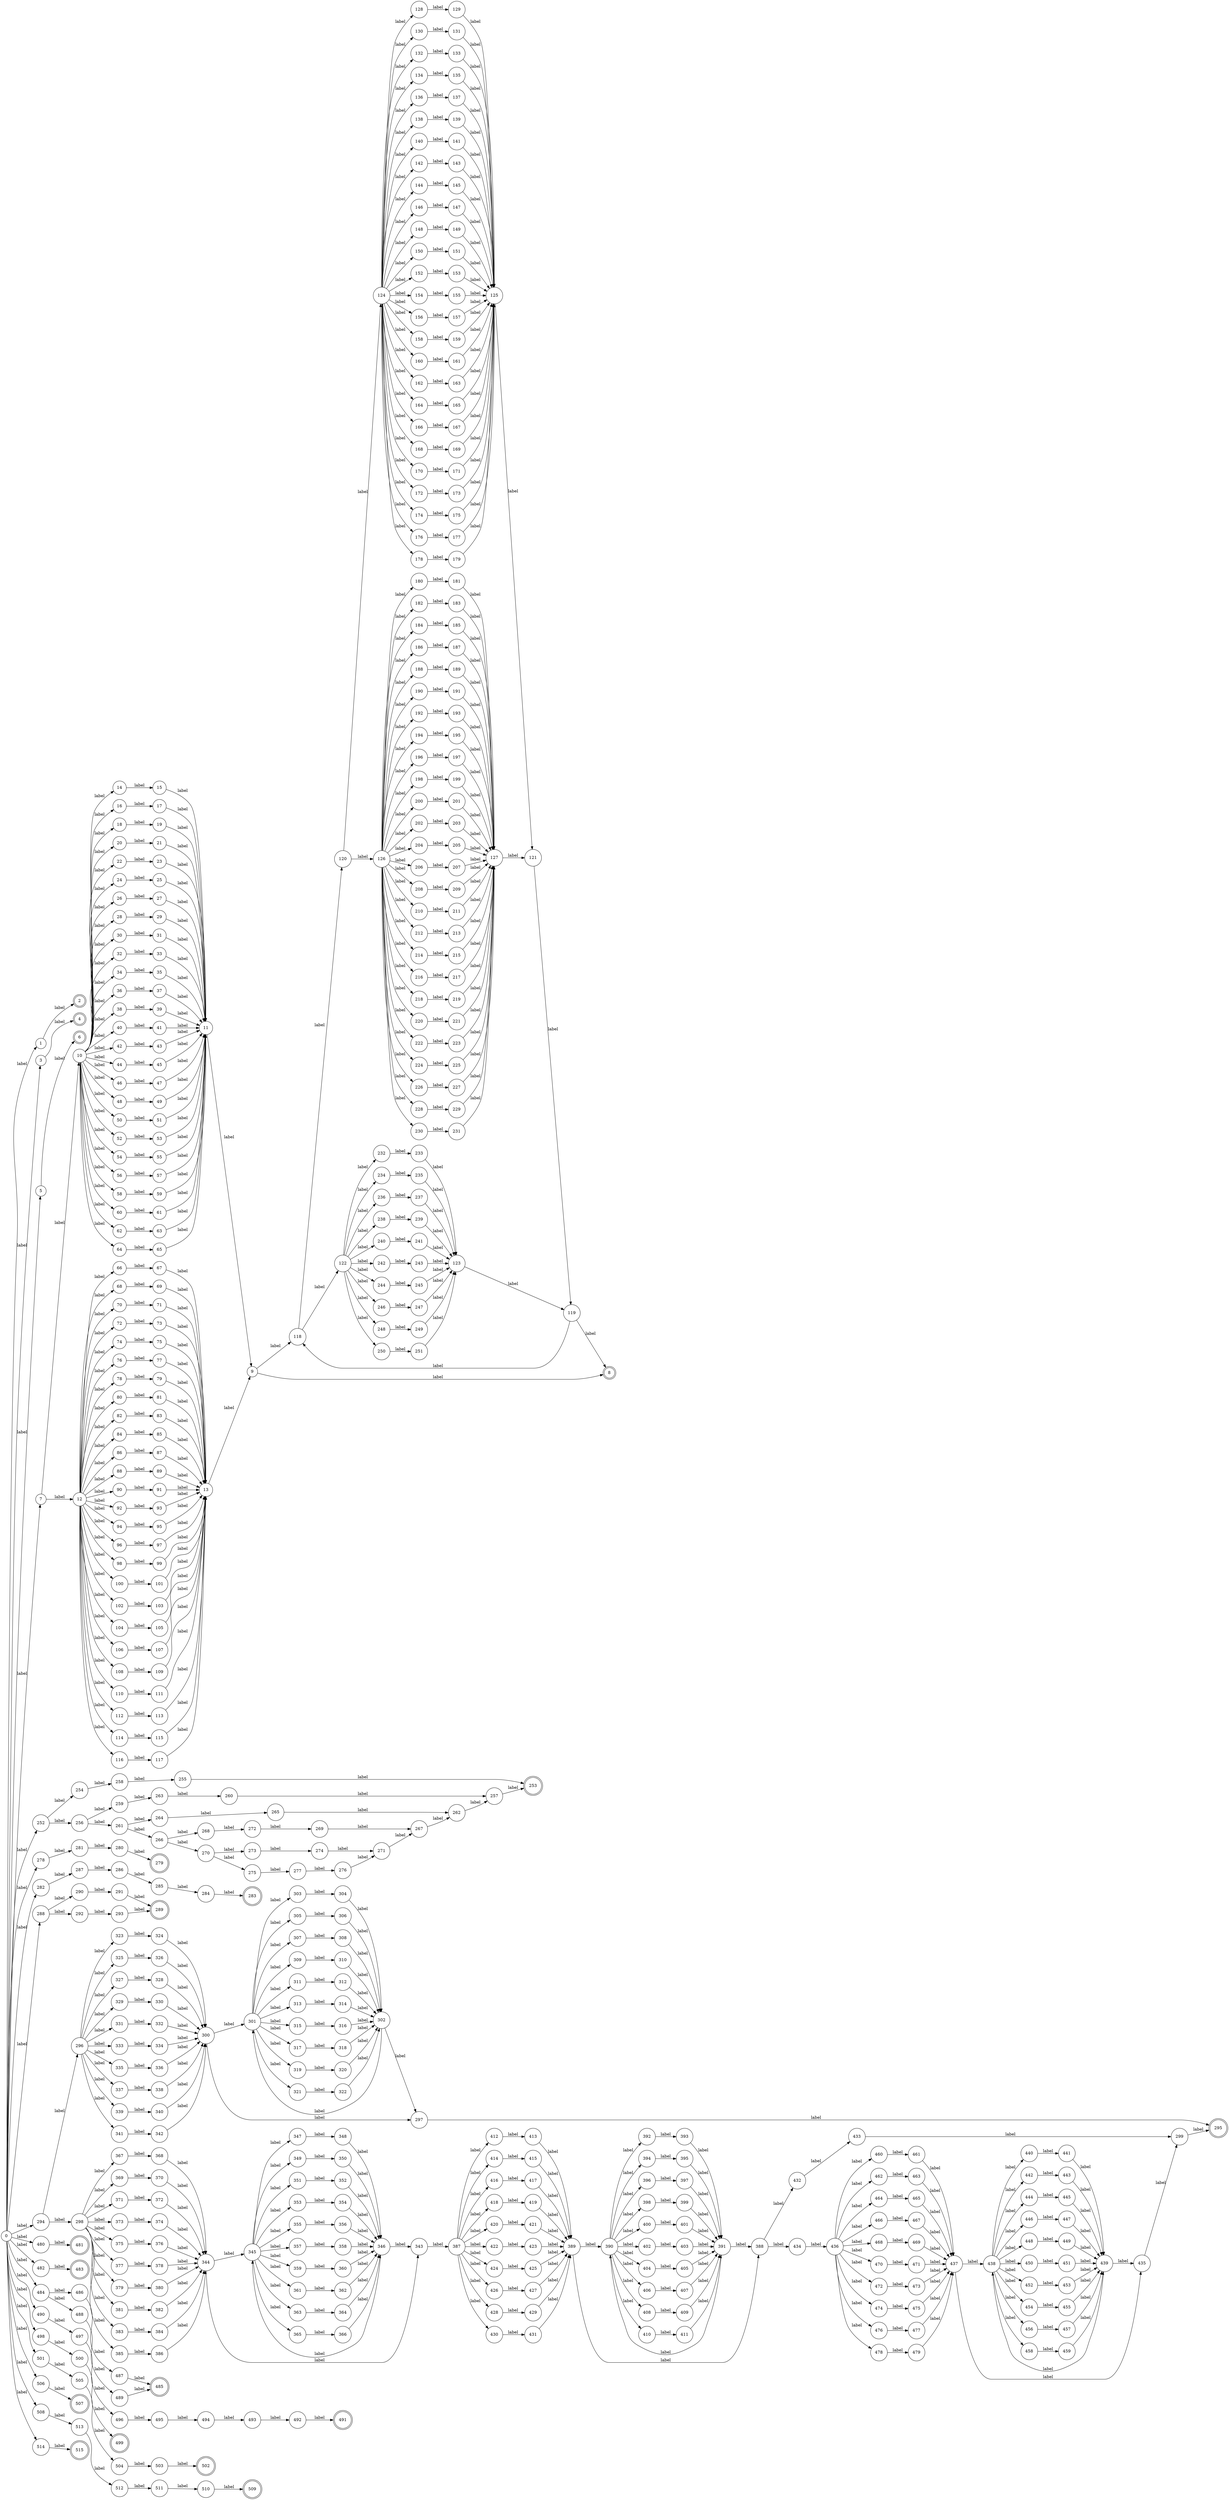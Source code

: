 digraph G {
    rankdir=LR;
    layout = "dot";
    "0" [label="0" shape=circle];
    "0" -> "1" [label="label"];
    "1" [label="1" shape=circle];
    "1" -> "2" [label="label"];
    "2" [label="2" shape=doublecircle];
    "0" -> "3" [label="label"];
    "3" [label="3" shape=circle];
    "3" -> "4" [label="label"];
    "4" [label="4" shape=doublecircle];
    "0" -> "5" [label="label"];
    "5" [label="5" shape=circle];
    "5" -> "6" [label="label"];
    "6" [label="6" shape=doublecircle];
    "0" -> "7" [label="label"];
    "7" [label="7" shape=circle];
    "7" -> "10" [label="label"];
    "10" [label="10" shape=circle];
    "10" -> "14" [label="label"];
    "14" [label="14" shape=circle];
    "14" -> "15" [label="label"];
    "15" [label="15" shape=circle];
    "15" -> "11" [label="label"];
    "11" [label="11" shape=circle];
    "11" -> "9" [label="label"];
    "9" [label="9" shape=circle];
    "9" -> "118" [label="label"];
    "118" [label="118" shape=circle];
    "118" -> "120" [label="label"];
    "120" [label="120" shape=circle];
    "120" -> "124" [label="label"];
    "124" [label="124" shape=circle];
    "124" -> "128" [label="label"];
    "128" [label="128" shape=circle];
    "128" -> "129" [label="label"];
    "129" [label="129" shape=circle];
    "129" -> "125" [label="label"];
    "125" [label="125" shape=circle];
    "125" -> "121" [label="label"];
    "121" [label="121" shape=circle];
    "121" -> "119" [label="label"];
    "119" [label="119" shape=circle];
    "119" -> "118" [label="label"];
    "119" -> "8" [label="label"];
    "8" [label="8" shape=doublecircle];
    "124" -> "130" [label="label"];
    "130" [label="130" shape=circle];
    "130" -> "131" [label="label"];
    "131" [label="131" shape=circle];
    "131" -> "125" [label="label"];
    "124" -> "132" [label="label"];
    "132" [label="132" shape=circle];
    "132" -> "133" [label="label"];
    "133" [label="133" shape=circle];
    "133" -> "125" [label="label"];
    "124" -> "134" [label="label"];
    "134" [label="134" shape=circle];
    "134" -> "135" [label="label"];
    "135" [label="135" shape=circle];
    "135" -> "125" [label="label"];
    "124" -> "136" [label="label"];
    "136" [label="136" shape=circle];
    "136" -> "137" [label="label"];
    "137" [label="137" shape=circle];
    "137" -> "125" [label="label"];
    "124" -> "138" [label="label"];
    "138" [label="138" shape=circle];
    "138" -> "139" [label="label"];
    "139" [label="139" shape=circle];
    "139" -> "125" [label="label"];
    "124" -> "140" [label="label"];
    "140" [label="140" shape=circle];
    "140" -> "141" [label="label"];
    "141" [label="141" shape=circle];
    "141" -> "125" [label="label"];
    "124" -> "142" [label="label"];
    "142" [label="142" shape=circle];
    "142" -> "143" [label="label"];
    "143" [label="143" shape=circle];
    "143" -> "125" [label="label"];
    "124" -> "144" [label="label"];
    "144" [label="144" shape=circle];
    "144" -> "145" [label="label"];
    "145" [label="145" shape=circle];
    "145" -> "125" [label="label"];
    "124" -> "146" [label="label"];
    "146" [label="146" shape=circle];
    "146" -> "147" [label="label"];
    "147" [label="147" shape=circle];
    "147" -> "125" [label="label"];
    "124" -> "148" [label="label"];
    "148" [label="148" shape=circle];
    "148" -> "149" [label="label"];
    "149" [label="149" shape=circle];
    "149" -> "125" [label="label"];
    "124" -> "150" [label="label"];
    "150" [label="150" shape=circle];
    "150" -> "151" [label="label"];
    "151" [label="151" shape=circle];
    "151" -> "125" [label="label"];
    "124" -> "152" [label="label"];
    "152" [label="152" shape=circle];
    "152" -> "153" [label="label"];
    "153" [label="153" shape=circle];
    "153" -> "125" [label="label"];
    "124" -> "154" [label="label"];
    "154" [label="154" shape=circle];
    "154" -> "155" [label="label"];
    "155" [label="155" shape=circle];
    "155" -> "125" [label="label"];
    "124" -> "156" [label="label"];
    "156" [label="156" shape=circle];
    "156" -> "157" [label="label"];
    "157" [label="157" shape=circle];
    "157" -> "125" [label="label"];
    "124" -> "158" [label="label"];
    "158" [label="158" shape=circle];
    "158" -> "159" [label="label"];
    "159" [label="159" shape=circle];
    "159" -> "125" [label="label"];
    "124" -> "160" [label="label"];
    "160" [label="160" shape=circle];
    "160" -> "161" [label="label"];
    "161" [label="161" shape=circle];
    "161" -> "125" [label="label"];
    "124" -> "162" [label="label"];
    "162" [label="162" shape=circle];
    "162" -> "163" [label="label"];
    "163" [label="163" shape=circle];
    "163" -> "125" [label="label"];
    "124" -> "164" [label="label"];
    "164" [label="164" shape=circle];
    "164" -> "165" [label="label"];
    "165" [label="165" shape=circle];
    "165" -> "125" [label="label"];
    "124" -> "166" [label="label"];
    "166" [label="166" shape=circle];
    "166" -> "167" [label="label"];
    "167" [label="167" shape=circle];
    "167" -> "125" [label="label"];
    "124" -> "168" [label="label"];
    "168" [label="168" shape=circle];
    "168" -> "169" [label="label"];
    "169" [label="169" shape=circle];
    "169" -> "125" [label="label"];
    "124" -> "170" [label="label"];
    "170" [label="170" shape=circle];
    "170" -> "171" [label="label"];
    "171" [label="171" shape=circle];
    "171" -> "125" [label="label"];
    "124" -> "172" [label="label"];
    "172" [label="172" shape=circle];
    "172" -> "173" [label="label"];
    "173" [label="173" shape=circle];
    "173" -> "125" [label="label"];
    "124" -> "174" [label="label"];
    "174" [label="174" shape=circle];
    "174" -> "175" [label="label"];
    "175" [label="175" shape=circle];
    "175" -> "125" [label="label"];
    "124" -> "176" [label="label"];
    "176" [label="176" shape=circle];
    "176" -> "177" [label="label"];
    "177" [label="177" shape=circle];
    "177" -> "125" [label="label"];
    "124" -> "178" [label="label"];
    "178" [label="178" shape=circle];
    "178" -> "179" [label="label"];
    "179" [label="179" shape=circle];
    "179" -> "125" [label="label"];
    "120" -> "126" [label="label"];
    "126" [label="126" shape=circle];
    "126" -> "180" [label="label"];
    "180" [label="180" shape=circle];
    "180" -> "181" [label="label"];
    "181" [label="181" shape=circle];
    "181" -> "127" [label="label"];
    "127" [label="127" shape=circle];
    "127" -> "121" [label="label"];
    "126" -> "182" [label="label"];
    "182" [label="182" shape=circle];
    "182" -> "183" [label="label"];
    "183" [label="183" shape=circle];
    "183" -> "127" [label="label"];
    "126" -> "184" [label="label"];
    "184" [label="184" shape=circle];
    "184" -> "185" [label="label"];
    "185" [label="185" shape=circle];
    "185" -> "127" [label="label"];
    "126" -> "186" [label="label"];
    "186" [label="186" shape=circle];
    "186" -> "187" [label="label"];
    "187" [label="187" shape=circle];
    "187" -> "127" [label="label"];
    "126" -> "188" [label="label"];
    "188" [label="188" shape=circle];
    "188" -> "189" [label="label"];
    "189" [label="189" shape=circle];
    "189" -> "127" [label="label"];
    "126" -> "190" [label="label"];
    "190" [label="190" shape=circle];
    "190" -> "191" [label="label"];
    "191" [label="191" shape=circle];
    "191" -> "127" [label="label"];
    "126" -> "192" [label="label"];
    "192" [label="192" shape=circle];
    "192" -> "193" [label="label"];
    "193" [label="193" shape=circle];
    "193" -> "127" [label="label"];
    "126" -> "194" [label="label"];
    "194" [label="194" shape=circle];
    "194" -> "195" [label="label"];
    "195" [label="195" shape=circle];
    "195" -> "127" [label="label"];
    "126" -> "196" [label="label"];
    "196" [label="196" shape=circle];
    "196" -> "197" [label="label"];
    "197" [label="197" shape=circle];
    "197" -> "127" [label="label"];
    "126" -> "198" [label="label"];
    "198" [label="198" shape=circle];
    "198" -> "199" [label="label"];
    "199" [label="199" shape=circle];
    "199" -> "127" [label="label"];
    "126" -> "200" [label="label"];
    "200" [label="200" shape=circle];
    "200" -> "201" [label="label"];
    "201" [label="201" shape=circle];
    "201" -> "127" [label="label"];
    "126" -> "202" [label="label"];
    "202" [label="202" shape=circle];
    "202" -> "203" [label="label"];
    "203" [label="203" shape=circle];
    "203" -> "127" [label="label"];
    "126" -> "204" [label="label"];
    "204" [label="204" shape=circle];
    "204" -> "205" [label="label"];
    "205" [label="205" shape=circle];
    "205" -> "127" [label="label"];
    "126" -> "206" [label="label"];
    "206" [label="206" shape=circle];
    "206" -> "207" [label="label"];
    "207" [label="207" shape=circle];
    "207" -> "127" [label="label"];
    "126" -> "208" [label="label"];
    "208" [label="208" shape=circle];
    "208" -> "209" [label="label"];
    "209" [label="209" shape=circle];
    "209" -> "127" [label="label"];
    "126" -> "210" [label="label"];
    "210" [label="210" shape=circle];
    "210" -> "211" [label="label"];
    "211" [label="211" shape=circle];
    "211" -> "127" [label="label"];
    "126" -> "212" [label="label"];
    "212" [label="212" shape=circle];
    "212" -> "213" [label="label"];
    "213" [label="213" shape=circle];
    "213" -> "127" [label="label"];
    "126" -> "214" [label="label"];
    "214" [label="214" shape=circle];
    "214" -> "215" [label="label"];
    "215" [label="215" shape=circle];
    "215" -> "127" [label="label"];
    "126" -> "216" [label="label"];
    "216" [label="216" shape=circle];
    "216" -> "217" [label="label"];
    "217" [label="217" shape=circle];
    "217" -> "127" [label="label"];
    "126" -> "218" [label="label"];
    "218" [label="218" shape=circle];
    "218" -> "219" [label="label"];
    "219" [label="219" shape=circle];
    "219" -> "127" [label="label"];
    "126" -> "220" [label="label"];
    "220" [label="220" shape=circle];
    "220" -> "221" [label="label"];
    "221" [label="221" shape=circle];
    "221" -> "127" [label="label"];
    "126" -> "222" [label="label"];
    "222" [label="222" shape=circle];
    "222" -> "223" [label="label"];
    "223" [label="223" shape=circle];
    "223" -> "127" [label="label"];
    "126" -> "224" [label="label"];
    "224" [label="224" shape=circle];
    "224" -> "225" [label="label"];
    "225" [label="225" shape=circle];
    "225" -> "127" [label="label"];
    "126" -> "226" [label="label"];
    "226" [label="226" shape=circle];
    "226" -> "227" [label="label"];
    "227" [label="227" shape=circle];
    "227" -> "127" [label="label"];
    "126" -> "228" [label="label"];
    "228" [label="228" shape=circle];
    "228" -> "229" [label="label"];
    "229" [label="229" shape=circle];
    "229" -> "127" [label="label"];
    "126" -> "230" [label="label"];
    "230" [label="230" shape=circle];
    "230" -> "231" [label="label"];
    "231" [label="231" shape=circle];
    "231" -> "127" [label="label"];
    "118" -> "122" [label="label"];
    "122" [label="122" shape=circle];
    "122" -> "232" [label="label"];
    "232" [label="232" shape=circle];
    "232" -> "233" [label="label"];
    "233" [label="233" shape=circle];
    "233" -> "123" [label="label"];
    "123" [label="123" shape=circle];
    "123" -> "119" [label="label"];
    "122" -> "234" [label="label"];
    "234" [label="234" shape=circle];
    "234" -> "235" [label="label"];
    "235" [label="235" shape=circle];
    "235" -> "123" [label="label"];
    "122" -> "236" [label="label"];
    "236" [label="236" shape=circle];
    "236" -> "237" [label="label"];
    "237" [label="237" shape=circle];
    "237" -> "123" [label="label"];
    "122" -> "238" [label="label"];
    "238" [label="238" shape=circle];
    "238" -> "239" [label="label"];
    "239" [label="239" shape=circle];
    "239" -> "123" [label="label"];
    "122" -> "240" [label="label"];
    "240" [label="240" shape=circle];
    "240" -> "241" [label="label"];
    "241" [label="241" shape=circle];
    "241" -> "123" [label="label"];
    "122" -> "242" [label="label"];
    "242" [label="242" shape=circle];
    "242" -> "243" [label="label"];
    "243" [label="243" shape=circle];
    "243" -> "123" [label="label"];
    "122" -> "244" [label="label"];
    "244" [label="244" shape=circle];
    "244" -> "245" [label="label"];
    "245" [label="245" shape=circle];
    "245" -> "123" [label="label"];
    "122" -> "246" [label="label"];
    "246" [label="246" shape=circle];
    "246" -> "247" [label="label"];
    "247" [label="247" shape=circle];
    "247" -> "123" [label="label"];
    "122" -> "248" [label="label"];
    "248" [label="248" shape=circle];
    "248" -> "249" [label="label"];
    "249" [label="249" shape=circle];
    "249" -> "123" [label="label"];
    "122" -> "250" [label="label"];
    "250" [label="250" shape=circle];
    "250" -> "251" [label="label"];
    "251" [label="251" shape=circle];
    "251" -> "123" [label="label"];
    "9" -> "8" [label="label"];
    "10" -> "16" [label="label"];
    "16" [label="16" shape=circle];
    "16" -> "17" [label="label"];
    "17" [label="17" shape=circle];
    "17" -> "11" [label="label"];
    "10" -> "18" [label="label"];
    "18" [label="18" shape=circle];
    "18" -> "19" [label="label"];
    "19" [label="19" shape=circle];
    "19" -> "11" [label="label"];
    "10" -> "20" [label="label"];
    "20" [label="20" shape=circle];
    "20" -> "21" [label="label"];
    "21" [label="21" shape=circle];
    "21" -> "11" [label="label"];
    "10" -> "22" [label="label"];
    "22" [label="22" shape=circle];
    "22" -> "23" [label="label"];
    "23" [label="23" shape=circle];
    "23" -> "11" [label="label"];
    "10" -> "24" [label="label"];
    "24" [label="24" shape=circle];
    "24" -> "25" [label="label"];
    "25" [label="25" shape=circle];
    "25" -> "11" [label="label"];
    "10" -> "26" [label="label"];
    "26" [label="26" shape=circle];
    "26" -> "27" [label="label"];
    "27" [label="27" shape=circle];
    "27" -> "11" [label="label"];
    "10" -> "28" [label="label"];
    "28" [label="28" shape=circle];
    "28" -> "29" [label="label"];
    "29" [label="29" shape=circle];
    "29" -> "11" [label="label"];
    "10" -> "30" [label="label"];
    "30" [label="30" shape=circle];
    "30" -> "31" [label="label"];
    "31" [label="31" shape=circle];
    "31" -> "11" [label="label"];
    "10" -> "32" [label="label"];
    "32" [label="32" shape=circle];
    "32" -> "33" [label="label"];
    "33" [label="33" shape=circle];
    "33" -> "11" [label="label"];
    "10" -> "34" [label="label"];
    "34" [label="34" shape=circle];
    "34" -> "35" [label="label"];
    "35" [label="35" shape=circle];
    "35" -> "11" [label="label"];
    "10" -> "36" [label="label"];
    "36" [label="36" shape=circle];
    "36" -> "37" [label="label"];
    "37" [label="37" shape=circle];
    "37" -> "11" [label="label"];
    "10" -> "38" [label="label"];
    "38" [label="38" shape=circle];
    "38" -> "39" [label="label"];
    "39" [label="39" shape=circle];
    "39" -> "11" [label="label"];
    "10" -> "40" [label="label"];
    "40" [label="40" shape=circle];
    "40" -> "41" [label="label"];
    "41" [label="41" shape=circle];
    "41" -> "11" [label="label"];
    "10" -> "42" [label="label"];
    "42" [label="42" shape=circle];
    "42" -> "43" [label="label"];
    "43" [label="43" shape=circle];
    "43" -> "11" [label="label"];
    "10" -> "44" [label="label"];
    "44" [label="44" shape=circle];
    "44" -> "45" [label="label"];
    "45" [label="45" shape=circle];
    "45" -> "11" [label="label"];
    "10" -> "46" [label="label"];
    "46" [label="46" shape=circle];
    "46" -> "47" [label="label"];
    "47" [label="47" shape=circle];
    "47" -> "11" [label="label"];
    "10" -> "48" [label="label"];
    "48" [label="48" shape=circle];
    "48" -> "49" [label="label"];
    "49" [label="49" shape=circle];
    "49" -> "11" [label="label"];
    "10" -> "50" [label="label"];
    "50" [label="50" shape=circle];
    "50" -> "51" [label="label"];
    "51" [label="51" shape=circle];
    "51" -> "11" [label="label"];
    "10" -> "52" [label="label"];
    "52" [label="52" shape=circle];
    "52" -> "53" [label="label"];
    "53" [label="53" shape=circle];
    "53" -> "11" [label="label"];
    "10" -> "54" [label="label"];
    "54" [label="54" shape=circle];
    "54" -> "55" [label="label"];
    "55" [label="55" shape=circle];
    "55" -> "11" [label="label"];
    "10" -> "56" [label="label"];
    "56" [label="56" shape=circle];
    "56" -> "57" [label="label"];
    "57" [label="57" shape=circle];
    "57" -> "11" [label="label"];
    "10" -> "58" [label="label"];
    "58" [label="58" shape=circle];
    "58" -> "59" [label="label"];
    "59" [label="59" shape=circle];
    "59" -> "11" [label="label"];
    "10" -> "60" [label="label"];
    "60" [label="60" shape=circle];
    "60" -> "61" [label="label"];
    "61" [label="61" shape=circle];
    "61" -> "11" [label="label"];
    "10" -> "62" [label="label"];
    "62" [label="62" shape=circle];
    "62" -> "63" [label="label"];
    "63" [label="63" shape=circle];
    "63" -> "11" [label="label"];
    "10" -> "64" [label="label"];
    "64" [label="64" shape=circle];
    "64" -> "65" [label="label"];
    "65" [label="65" shape=circle];
    "65" -> "11" [label="label"];
    "7" -> "12" [label="label"];
    "12" [label="12" shape=circle];
    "12" -> "66" [label="label"];
    "66" [label="66" shape=circle];
    "66" -> "67" [label="label"];
    "67" [label="67" shape=circle];
    "67" -> "13" [label="label"];
    "13" [label="13" shape=circle];
    "13" -> "9" [label="label"];
    "12" -> "68" [label="label"];
    "68" [label="68" shape=circle];
    "68" -> "69" [label="label"];
    "69" [label="69" shape=circle];
    "69" -> "13" [label="label"];
    "12" -> "70" [label="label"];
    "70" [label="70" shape=circle];
    "70" -> "71" [label="label"];
    "71" [label="71" shape=circle];
    "71" -> "13" [label="label"];
    "12" -> "72" [label="label"];
    "72" [label="72" shape=circle];
    "72" -> "73" [label="label"];
    "73" [label="73" shape=circle];
    "73" -> "13" [label="label"];
    "12" -> "74" [label="label"];
    "74" [label="74" shape=circle];
    "74" -> "75" [label="label"];
    "75" [label="75" shape=circle];
    "75" -> "13" [label="label"];
    "12" -> "76" [label="label"];
    "76" [label="76" shape=circle];
    "76" -> "77" [label="label"];
    "77" [label="77" shape=circle];
    "77" -> "13" [label="label"];
    "12" -> "78" [label="label"];
    "78" [label="78" shape=circle];
    "78" -> "79" [label="label"];
    "79" [label="79" shape=circle];
    "79" -> "13" [label="label"];
    "12" -> "80" [label="label"];
    "80" [label="80" shape=circle];
    "80" -> "81" [label="label"];
    "81" [label="81" shape=circle];
    "81" -> "13" [label="label"];
    "12" -> "82" [label="label"];
    "82" [label="82" shape=circle];
    "82" -> "83" [label="label"];
    "83" [label="83" shape=circle];
    "83" -> "13" [label="label"];
    "12" -> "84" [label="label"];
    "84" [label="84" shape=circle];
    "84" -> "85" [label="label"];
    "85" [label="85" shape=circle];
    "85" -> "13" [label="label"];
    "12" -> "86" [label="label"];
    "86" [label="86" shape=circle];
    "86" -> "87" [label="label"];
    "87" [label="87" shape=circle];
    "87" -> "13" [label="label"];
    "12" -> "88" [label="label"];
    "88" [label="88" shape=circle];
    "88" -> "89" [label="label"];
    "89" [label="89" shape=circle];
    "89" -> "13" [label="label"];
    "12" -> "90" [label="label"];
    "90" [label="90" shape=circle];
    "90" -> "91" [label="label"];
    "91" [label="91" shape=circle];
    "91" -> "13" [label="label"];
    "12" -> "92" [label="label"];
    "92" [label="92" shape=circle];
    "92" -> "93" [label="label"];
    "93" [label="93" shape=circle];
    "93" -> "13" [label="label"];
    "12" -> "94" [label="label"];
    "94" [label="94" shape=circle];
    "94" -> "95" [label="label"];
    "95" [label="95" shape=circle];
    "95" -> "13" [label="label"];
    "12" -> "96" [label="label"];
    "96" [label="96" shape=circle];
    "96" -> "97" [label="label"];
    "97" [label="97" shape=circle];
    "97" -> "13" [label="label"];
    "12" -> "98" [label="label"];
    "98" [label="98" shape=circle];
    "98" -> "99" [label="label"];
    "99" [label="99" shape=circle];
    "99" -> "13" [label="label"];
    "12" -> "100" [label="label"];
    "100" [label="100" shape=circle];
    "100" -> "101" [label="label"];
    "101" [label="101" shape=circle];
    "101" -> "13" [label="label"];
    "12" -> "102" [label="label"];
    "102" [label="102" shape=circle];
    "102" -> "103" [label="label"];
    "103" [label="103" shape=circle];
    "103" -> "13" [label="label"];
    "12" -> "104" [label="label"];
    "104" [label="104" shape=circle];
    "104" -> "105" [label="label"];
    "105" [label="105" shape=circle];
    "105" -> "13" [label="label"];
    "12" -> "106" [label="label"];
    "106" [label="106" shape=circle];
    "106" -> "107" [label="label"];
    "107" [label="107" shape=circle];
    "107" -> "13" [label="label"];
    "12" -> "108" [label="label"];
    "108" [label="108" shape=circle];
    "108" -> "109" [label="label"];
    "109" [label="109" shape=circle];
    "109" -> "13" [label="label"];
    "12" -> "110" [label="label"];
    "110" [label="110" shape=circle];
    "110" -> "111" [label="label"];
    "111" [label="111" shape=circle];
    "111" -> "13" [label="label"];
    "12" -> "112" [label="label"];
    "112" [label="112" shape=circle];
    "112" -> "113" [label="label"];
    "113" [label="113" shape=circle];
    "113" -> "13" [label="label"];
    "12" -> "114" [label="label"];
    "114" [label="114" shape=circle];
    "114" -> "115" [label="label"];
    "115" [label="115" shape=circle];
    "115" -> "13" [label="label"];
    "12" -> "116" [label="label"];
    "116" [label="116" shape=circle];
    "116" -> "117" [label="label"];
    "117" [label="117" shape=circle];
    "117" -> "13" [label="label"];
    "0" -> "252" [label="label"];
    "252" [label="252" shape=circle];
    "252" -> "254" [label="label"];
    "254" [label="254" shape=circle];
    "254" -> "258" [label="label"];
    "258" [label="258" shape=circle];
    "258" -> "255" [label="label"];
    "255" [label="255" shape=circle];
    "255" -> "253" [label="label"];
    "253" [label="253" shape=doublecircle];
    "252" -> "256" [label="label"];
    "256" [label="256" shape=circle];
    "256" -> "259" [label="label"];
    "259" [label="259" shape=circle];
    "259" -> "263" [label="label"];
    "263" [label="263" shape=circle];
    "263" -> "260" [label="label"];
    "260" [label="260" shape=circle];
    "260" -> "257" [label="label"];
    "257" [label="257" shape=circle];
    "257" -> "253" [label="label"];
    "256" -> "261" [label="label"];
    "261" [label="261" shape=circle];
    "261" -> "264" [label="label"];
    "264" [label="264" shape=circle];
    "264" -> "265" [label="label"];
    "265" [label="265" shape=circle];
    "265" -> "262" [label="label"];
    "262" [label="262" shape=circle];
    "262" -> "257" [label="label"];
    "261" -> "266" [label="label"];
    "266" [label="266" shape=circle];
    "266" -> "268" [label="label"];
    "268" [label="268" shape=circle];
    "268" -> "272" [label="label"];
    "272" [label="272" shape=circle];
    "272" -> "269" [label="label"];
    "269" [label="269" shape=circle];
    "269" -> "267" [label="label"];
    "267" [label="267" shape=circle];
    "267" -> "262" [label="label"];
    "266" -> "270" [label="label"];
    "270" [label="270" shape=circle];
    "270" -> "273" [label="label"];
    "273" [label="273" shape=circle];
    "273" -> "274" [label="label"];
    "274" [label="274" shape=circle];
    "274" -> "271" [label="label"];
    "271" [label="271" shape=circle];
    "271" -> "267" [label="label"];
    "270" -> "275" [label="label"];
    "275" [label="275" shape=circle];
    "275" -> "277" [label="label"];
    "277" [label="277" shape=circle];
    "277" -> "276" [label="label"];
    "276" [label="276" shape=circle];
    "276" -> "271" [label="label"];
    "0" -> "278" [label="label"];
    "278" [label="278" shape=circle];
    "278" -> "281" [label="label"];
    "281" [label="281" shape=circle];
    "281" -> "280" [label="label"];
    "280" [label="280" shape=circle];
    "280" -> "279" [label="label"];
    "279" [label="279" shape=doublecircle];
    "0" -> "282" [label="label"];
    "282" [label="282" shape=circle];
    "282" -> "287" [label="label"];
    "287" [label="287" shape=circle];
    "287" -> "286" [label="label"];
    "286" [label="286" shape=circle];
    "286" -> "285" [label="label"];
    "285" [label="285" shape=circle];
    "285" -> "284" [label="label"];
    "284" [label="284" shape=circle];
    "284" -> "283" [label="label"];
    "283" [label="283" shape=doublecircle];
    "0" -> "288" [label="label"];
    "288" [label="288" shape=circle];
    "288" -> "290" [label="label"];
    "290" [label="290" shape=circle];
    "290" -> "291" [label="label"];
    "291" [label="291" shape=circle];
    "291" -> "289" [label="label"];
    "289" [label="289" shape=doublecircle];
    "288" -> "292" [label="label"];
    "292" [label="292" shape=circle];
    "292" -> "293" [label="label"];
    "293" [label="293" shape=circle];
    "293" -> "289" [label="label"];
    "0" -> "294" [label="label"];
    "294" [label="294" shape=circle];
    "294" -> "296" [label="label"];
    "296" [label="296" shape=circle];
    "296" -> "323" [label="label"];
    "323" [label="323" shape=circle];
    "323" -> "324" [label="label"];
    "324" [label="324" shape=circle];
    "324" -> "300" [label="label"];
    "300" [label="300" shape=circle];
    "300" -> "301" [label="label"];
    "301" [label="301" shape=circle];
    "301" -> "303" [label="label"];
    "303" [label="303" shape=circle];
    "303" -> "304" [label="label"];
    "304" [label="304" shape=circle];
    "304" -> "302" [label="label"];
    "302" [label="302" shape=circle];
    "302" -> "301" [label="label"];
    "302" -> "297" [label="label"];
    "297" [label="297" shape=circle];
    "297" -> "295" [label="label"];
    "295" [label="295" shape=doublecircle];
    "301" -> "305" [label="label"];
    "305" [label="305" shape=circle];
    "305" -> "306" [label="label"];
    "306" [label="306" shape=circle];
    "306" -> "302" [label="label"];
    "301" -> "307" [label="label"];
    "307" [label="307" shape=circle];
    "307" -> "308" [label="label"];
    "308" [label="308" shape=circle];
    "308" -> "302" [label="label"];
    "301" -> "309" [label="label"];
    "309" [label="309" shape=circle];
    "309" -> "310" [label="label"];
    "310" [label="310" shape=circle];
    "310" -> "302" [label="label"];
    "301" -> "311" [label="label"];
    "311" [label="311" shape=circle];
    "311" -> "312" [label="label"];
    "312" [label="312" shape=circle];
    "312" -> "302" [label="label"];
    "301" -> "313" [label="label"];
    "313" [label="313" shape=circle];
    "313" -> "314" [label="label"];
    "314" [label="314" shape=circle];
    "314" -> "302" [label="label"];
    "301" -> "315" [label="label"];
    "315" [label="315" shape=circle];
    "315" -> "316" [label="label"];
    "316" [label="316" shape=circle];
    "316" -> "302" [label="label"];
    "301" -> "317" [label="label"];
    "317" [label="317" shape=circle];
    "317" -> "318" [label="label"];
    "318" [label="318" shape=circle];
    "318" -> "302" [label="label"];
    "301" -> "319" [label="label"];
    "319" [label="319" shape=circle];
    "319" -> "320" [label="label"];
    "320" [label="320" shape=circle];
    "320" -> "302" [label="label"];
    "301" -> "321" [label="label"];
    "321" [label="321" shape=circle];
    "321" -> "322" [label="label"];
    "322" [label="322" shape=circle];
    "322" -> "302" [label="label"];
    "300" -> "297" [label="label"];
    "296" -> "325" [label="label"];
    "325" [label="325" shape=circle];
    "325" -> "326" [label="label"];
    "326" [label="326" shape=circle];
    "326" -> "300" [label="label"];
    "296" -> "327" [label="label"];
    "327" [label="327" shape=circle];
    "327" -> "328" [label="label"];
    "328" [label="328" shape=circle];
    "328" -> "300" [label="label"];
    "296" -> "329" [label="label"];
    "329" [label="329" shape=circle];
    "329" -> "330" [label="label"];
    "330" [label="330" shape=circle];
    "330" -> "300" [label="label"];
    "296" -> "331" [label="label"];
    "331" [label="331" shape=circle];
    "331" -> "332" [label="label"];
    "332" [label="332" shape=circle];
    "332" -> "300" [label="label"];
    "296" -> "333" [label="label"];
    "333" [label="333" shape=circle];
    "333" -> "334" [label="label"];
    "334" [label="334" shape=circle];
    "334" -> "300" [label="label"];
    "296" -> "335" [label="label"];
    "335" [label="335" shape=circle];
    "335" -> "336" [label="label"];
    "336" [label="336" shape=circle];
    "336" -> "300" [label="label"];
    "296" -> "337" [label="label"];
    "337" [label="337" shape=circle];
    "337" -> "338" [label="label"];
    "338" [label="338" shape=circle];
    "338" -> "300" [label="label"];
    "296" -> "339" [label="label"];
    "339" [label="339" shape=circle];
    "339" -> "340" [label="label"];
    "340" [label="340" shape=circle];
    "340" -> "300" [label="label"];
    "296" -> "341" [label="label"];
    "341" [label="341" shape=circle];
    "341" -> "342" [label="label"];
    "342" [label="342" shape=circle];
    "342" -> "300" [label="label"];
    "294" -> "298" [label="label"];
    "298" [label="298" shape=circle];
    "298" -> "367" [label="label"];
    "367" [label="367" shape=circle];
    "367" -> "368" [label="label"];
    "368" [label="368" shape=circle];
    "368" -> "344" [label="label"];
    "344" [label="344" shape=circle];
    "344" -> "345" [label="label"];
    "345" [label="345" shape=circle];
    "345" -> "347" [label="label"];
    "347" [label="347" shape=circle];
    "347" -> "348" [label="label"];
    "348" [label="348" shape=circle];
    "348" -> "346" [label="label"];
    "346" [label="346" shape=circle];
    "346" -> "345" [label="label"];
    "346" -> "343" [label="label"];
    "343" [label="343" shape=circle];
    "343" -> "387" [label="label"];
    "387" [label="387" shape=circle];
    "387" -> "412" [label="label"];
    "412" [label="412" shape=circle];
    "412" -> "413" [label="label"];
    "413" [label="413" shape=circle];
    "413" -> "389" [label="label"];
    "389" [label="389" shape=circle];
    "389" -> "390" [label="label"];
    "390" [label="390" shape=circle];
    "390" -> "392" [label="label"];
    "392" [label="392" shape=circle];
    "392" -> "393" [label="label"];
    "393" [label="393" shape=circle];
    "393" -> "391" [label="label"];
    "391" [label="391" shape=circle];
    "391" -> "390" [label="label"];
    "391" -> "388" [label="label"];
    "388" [label="388" shape=circle];
    "388" -> "432" [label="label"];
    "432" [label="432" shape=circle];
    "432" -> "433" [label="label"];
    "433" [label="433" shape=circle];
    "433" -> "299" [label="label"];
    "299" [label="299" shape=circle];
    "299" -> "295" [label="label"];
    "388" -> "434" [label="label"];
    "434" [label="434" shape=circle];
    "434" -> "436" [label="label"];
    "436" [label="436" shape=circle];
    "436" -> "460" [label="label"];
    "460" [label="460" shape=circle];
    "460" -> "461" [label="label"];
    "461" [label="461" shape=circle];
    "461" -> "437" [label="label"];
    "437" [label="437" shape=circle];
    "437" -> "438" [label="label"];
    "438" [label="438" shape=circle];
    "438" -> "440" [label="label"];
    "440" [label="440" shape=circle];
    "440" -> "441" [label="label"];
    "441" [label="441" shape=circle];
    "441" -> "439" [label="label"];
    "439" [label="439" shape=circle];
    "439" -> "438" [label="label"];
    "439" -> "435" [label="label"];
    "435" [label="435" shape=circle];
    "435" -> "299" [label="label"];
    "438" -> "442" [label="label"];
    "442" [label="442" shape=circle];
    "442" -> "443" [label="label"];
    "443" [label="443" shape=circle];
    "443" -> "439" [label="label"];
    "438" -> "444" [label="label"];
    "444" [label="444" shape=circle];
    "444" -> "445" [label="label"];
    "445" [label="445" shape=circle];
    "445" -> "439" [label="label"];
    "438" -> "446" [label="label"];
    "446" [label="446" shape=circle];
    "446" -> "447" [label="label"];
    "447" [label="447" shape=circle];
    "447" -> "439" [label="label"];
    "438" -> "448" [label="label"];
    "448" [label="448" shape=circle];
    "448" -> "449" [label="label"];
    "449" [label="449" shape=circle];
    "449" -> "439" [label="label"];
    "438" -> "450" [label="label"];
    "450" [label="450" shape=circle];
    "450" -> "451" [label="label"];
    "451" [label="451" shape=circle];
    "451" -> "439" [label="label"];
    "438" -> "452" [label="label"];
    "452" [label="452" shape=circle];
    "452" -> "453" [label="label"];
    "453" [label="453" shape=circle];
    "453" -> "439" [label="label"];
    "438" -> "454" [label="label"];
    "454" [label="454" shape=circle];
    "454" -> "455" [label="label"];
    "455" [label="455" shape=circle];
    "455" -> "439" [label="label"];
    "438" -> "456" [label="label"];
    "456" [label="456" shape=circle];
    "456" -> "457" [label="label"];
    "457" [label="457" shape=circle];
    "457" -> "439" [label="label"];
    "438" -> "458" [label="label"];
    "458" [label="458" shape=circle];
    "458" -> "459" [label="label"];
    "459" [label="459" shape=circle];
    "459" -> "439" [label="label"];
    "437" -> "435" [label="label"];
    "436" -> "462" [label="label"];
    "462" [label="462" shape=circle];
    "462" -> "463" [label="label"];
    "463" [label="463" shape=circle];
    "463" -> "437" [label="label"];
    "436" -> "464" [label="label"];
    "464" [label="464" shape=circle];
    "464" -> "465" [label="label"];
    "465" [label="465" shape=circle];
    "465" -> "437" [label="label"];
    "436" -> "466" [label="label"];
    "466" [label="466" shape=circle];
    "466" -> "467" [label="label"];
    "467" [label="467" shape=circle];
    "467" -> "437" [label="label"];
    "436" -> "468" [label="label"];
    "468" [label="468" shape=circle];
    "468" -> "469" [label="label"];
    "469" [label="469" shape=circle];
    "469" -> "437" [label="label"];
    "436" -> "470" [label="label"];
    "470" [label="470" shape=circle];
    "470" -> "471" [label="label"];
    "471" [label="471" shape=circle];
    "471" -> "437" [label="label"];
    "436" -> "472" [label="label"];
    "472" [label="472" shape=circle];
    "472" -> "473" [label="label"];
    "473" [label="473" shape=circle];
    "473" -> "437" [label="label"];
    "436" -> "474" [label="label"];
    "474" [label="474" shape=circle];
    "474" -> "475" [label="label"];
    "475" [label="475" shape=circle];
    "475" -> "437" [label="label"];
    "436" -> "476" [label="label"];
    "476" [label="476" shape=circle];
    "476" -> "477" [label="label"];
    "477" [label="477" shape=circle];
    "477" -> "437" [label="label"];
    "436" -> "478" [label="label"];
    "478" [label="478" shape=circle];
    "478" -> "479" [label="label"];
    "479" [label="479" shape=circle];
    "479" -> "437" [label="label"];
    "390" -> "394" [label="label"];
    "394" [label="394" shape=circle];
    "394" -> "395" [label="label"];
    "395" [label="395" shape=circle];
    "395" -> "391" [label="label"];
    "390" -> "396" [label="label"];
    "396" [label="396" shape=circle];
    "396" -> "397" [label="label"];
    "397" [label="397" shape=circle];
    "397" -> "391" [label="label"];
    "390" -> "398" [label="label"];
    "398" [label="398" shape=circle];
    "398" -> "399" [label="label"];
    "399" [label="399" shape=circle];
    "399" -> "391" [label="label"];
    "390" -> "400" [label="label"];
    "400" [label="400" shape=circle];
    "400" -> "401" [label="label"];
    "401" [label="401" shape=circle];
    "401" -> "391" [label="label"];
    "390" -> "402" [label="label"];
    "402" [label="402" shape=circle];
    "402" -> "403" [label="label"];
    "403" [label="403" shape=circle];
    "403" -> "391" [label="label"];
    "390" -> "404" [label="label"];
    "404" [label="404" shape=circle];
    "404" -> "405" [label="label"];
    "405" [label="405" shape=circle];
    "405" -> "391" [label="label"];
    "390" -> "406" [label="label"];
    "406" [label="406" shape=circle];
    "406" -> "407" [label="label"];
    "407" [label="407" shape=circle];
    "407" -> "391" [label="label"];
    "390" -> "408" [label="label"];
    "408" [label="408" shape=circle];
    "408" -> "409" [label="label"];
    "409" [label="409" shape=circle];
    "409" -> "391" [label="label"];
    "390" -> "410" [label="label"];
    "410" [label="410" shape=circle];
    "410" -> "411" [label="label"];
    "411" [label="411" shape=circle];
    "411" -> "391" [label="label"];
    "389" -> "388" [label="label"];
    "387" -> "414" [label="label"];
    "414" [label="414" shape=circle];
    "414" -> "415" [label="label"];
    "415" [label="415" shape=circle];
    "415" -> "389" [label="label"];
    "387" -> "416" [label="label"];
    "416" [label="416" shape=circle];
    "416" -> "417" [label="label"];
    "417" [label="417" shape=circle];
    "417" -> "389" [label="label"];
    "387" -> "418" [label="label"];
    "418" [label="418" shape=circle];
    "418" -> "419" [label="label"];
    "419" [label="419" shape=circle];
    "419" -> "389" [label="label"];
    "387" -> "420" [label="label"];
    "420" [label="420" shape=circle];
    "420" -> "421" [label="label"];
    "421" [label="421" shape=circle];
    "421" -> "389" [label="label"];
    "387" -> "422" [label="label"];
    "422" [label="422" shape=circle];
    "422" -> "423" [label="label"];
    "423" [label="423" shape=circle];
    "423" -> "389" [label="label"];
    "387" -> "424" [label="label"];
    "424" [label="424" shape=circle];
    "424" -> "425" [label="label"];
    "425" [label="425" shape=circle];
    "425" -> "389" [label="label"];
    "387" -> "426" [label="label"];
    "426" [label="426" shape=circle];
    "426" -> "427" [label="label"];
    "427" [label="427" shape=circle];
    "427" -> "389" [label="label"];
    "387" -> "428" [label="label"];
    "428" [label="428" shape=circle];
    "428" -> "429" [label="label"];
    "429" [label="429" shape=circle];
    "429" -> "389" [label="label"];
    "387" -> "430" [label="label"];
    "430" [label="430" shape=circle];
    "430" -> "431" [label="label"];
    "431" [label="431" shape=circle];
    "431" -> "389" [label="label"];
    "345" -> "349" [label="label"];
    "349" [label="349" shape=circle];
    "349" -> "350" [label="label"];
    "350" [label="350" shape=circle];
    "350" -> "346" [label="label"];
    "345" -> "351" [label="label"];
    "351" [label="351" shape=circle];
    "351" -> "352" [label="label"];
    "352" [label="352" shape=circle];
    "352" -> "346" [label="label"];
    "345" -> "353" [label="label"];
    "353" [label="353" shape=circle];
    "353" -> "354" [label="label"];
    "354" [label="354" shape=circle];
    "354" -> "346" [label="label"];
    "345" -> "355" [label="label"];
    "355" [label="355" shape=circle];
    "355" -> "356" [label="label"];
    "356" [label="356" shape=circle];
    "356" -> "346" [label="label"];
    "345" -> "357" [label="label"];
    "357" [label="357" shape=circle];
    "357" -> "358" [label="label"];
    "358" [label="358" shape=circle];
    "358" -> "346" [label="label"];
    "345" -> "359" [label="label"];
    "359" [label="359" shape=circle];
    "359" -> "360" [label="label"];
    "360" [label="360" shape=circle];
    "360" -> "346" [label="label"];
    "345" -> "361" [label="label"];
    "361" [label="361" shape=circle];
    "361" -> "362" [label="label"];
    "362" [label="362" shape=circle];
    "362" -> "346" [label="label"];
    "345" -> "363" [label="label"];
    "363" [label="363" shape=circle];
    "363" -> "364" [label="label"];
    "364" [label="364" shape=circle];
    "364" -> "346" [label="label"];
    "345" -> "365" [label="label"];
    "365" [label="365" shape=circle];
    "365" -> "366" [label="label"];
    "366" [label="366" shape=circle];
    "366" -> "346" [label="label"];
    "344" -> "343" [label="label"];
    "298" -> "369" [label="label"];
    "369" [label="369" shape=circle];
    "369" -> "370" [label="label"];
    "370" [label="370" shape=circle];
    "370" -> "344" [label="label"];
    "298" -> "371" [label="label"];
    "371" [label="371" shape=circle];
    "371" -> "372" [label="label"];
    "372" [label="372" shape=circle];
    "372" -> "344" [label="label"];
    "298" -> "373" [label="label"];
    "373" [label="373" shape=circle];
    "373" -> "374" [label="label"];
    "374" [label="374" shape=circle];
    "374" -> "344" [label="label"];
    "298" -> "375" [label="label"];
    "375" [label="375" shape=circle];
    "375" -> "376" [label="label"];
    "376" [label="376" shape=circle];
    "376" -> "344" [label="label"];
    "298" -> "377" [label="label"];
    "377" [label="377" shape=circle];
    "377" -> "378" [label="label"];
    "378" [label="378" shape=circle];
    "378" -> "344" [label="label"];
    "298" -> "379" [label="label"];
    "379" [label="379" shape=circle];
    "379" -> "380" [label="label"];
    "380" [label="380" shape=circle];
    "380" -> "344" [label="label"];
    "298" -> "381" [label="label"];
    "381" [label="381" shape=circle];
    "381" -> "382" [label="label"];
    "382" [label="382" shape=circle];
    "382" -> "344" [label="label"];
    "298" -> "383" [label="label"];
    "383" [label="383" shape=circle];
    "383" -> "384" [label="label"];
    "384" [label="384" shape=circle];
    "384" -> "344" [label="label"];
    "298" -> "385" [label="label"];
    "385" [label="385" shape=circle];
    "385" -> "386" [label="label"];
    "386" [label="386" shape=circle];
    "386" -> "344" [label="label"];
    "0" -> "480" [label="label"];
    "480" [label="480" shape=circle];
    "480" -> "481" [label="label"];
    "481" [label="481" shape=doublecircle];
    "0" -> "482" [label="label"];
    "482" [label="482" shape=circle];
    "482" -> "483" [label="label"];
    "483" [label="483" shape=doublecircle];
    "0" -> "484" [label="label"];
    "484" [label="484" shape=circle];
    "484" -> "486" [label="label"];
    "486" [label="486" shape=circle];
    "486" -> "487" [label="label"];
    "487" [label="487" shape=circle];
    "487" -> "485" [label="label"];
    "485" [label="485" shape=doublecircle];
    "484" -> "488" [label="label"];
    "488" [label="488" shape=circle];
    "488" -> "489" [label="label"];
    "489" [label="489" shape=circle];
    "489" -> "485" [label="label"];
    "0" -> "490" [label="label"];
    "490" [label="490" shape=circle];
    "490" -> "497" [label="label"];
    "497" [label="497" shape=circle];
    "497" -> "496" [label="label"];
    "496" [label="496" shape=circle];
    "496" -> "495" [label="label"];
    "495" [label="495" shape=circle];
    "495" -> "494" [label="label"];
    "494" [label="494" shape=circle];
    "494" -> "493" [label="label"];
    "493" [label="493" shape=circle];
    "493" -> "492" [label="label"];
    "492" [label="492" shape=circle];
    "492" -> "491" [label="label"];
    "491" [label="491" shape=doublecircle];
    "0" -> "498" [label="label"];
    "498" [label="498" shape=circle];
    "498" -> "500" [label="label"];
    "500" [label="500" shape=circle];
    "500" -> "499" [label="label"];
    "499" [label="499" shape=doublecircle];
    "0" -> "501" [label="label"];
    "501" [label="501" shape=circle];
    "501" -> "505" [label="label"];
    "505" [label="505" shape=circle];
    "505" -> "504" [label="label"];
    "504" [label="504" shape=circle];
    "504" -> "503" [label="label"];
    "503" [label="503" shape=circle];
    "503" -> "502" [label="label"];
    "502" [label="502" shape=doublecircle];
    "0" -> "506" [label="label"];
    "506" [label="506" shape=circle];
    "506" -> "507" [label="label"];
    "507" [label="507" shape=doublecircle];
    "0" -> "508" [label="label"];
    "508" [label="508" shape=circle];
    "508" -> "513" [label="label"];
    "513" [label="513" shape=circle];
    "513" -> "512" [label="label"];
    "512" [label="512" shape=circle];
    "512" -> "511" [label="label"];
    "511" [label="511" shape=circle];
    "511" -> "510" [label="label"];
    "510" [label="510" shape=circle];
    "510" -> "509" [label="label"];
    "509" [label="509" shape=doublecircle];
    "0" -> "514" [label="label"];
    "514" [label="514" shape=circle];
    "514" -> "515" [label="label"];
    "515" [label="515" shape=doublecircle];
}
